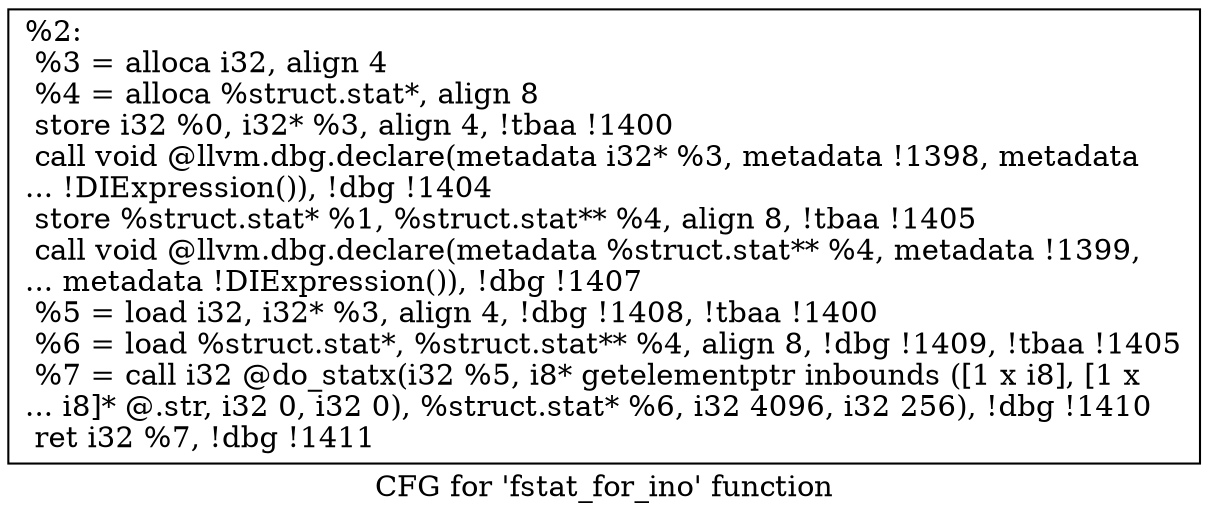 digraph "CFG for 'fstat_for_ino' function" {
	label="CFG for 'fstat_for_ino' function";

	Node0x222d1f0 [shape=record,label="{%2:\l  %3 = alloca i32, align 4\l  %4 = alloca %struct.stat*, align 8\l  store i32 %0, i32* %3, align 4, !tbaa !1400\l  call void @llvm.dbg.declare(metadata i32* %3, metadata !1398, metadata\l... !DIExpression()), !dbg !1404\l  store %struct.stat* %1, %struct.stat** %4, align 8, !tbaa !1405\l  call void @llvm.dbg.declare(metadata %struct.stat** %4, metadata !1399,\l... metadata !DIExpression()), !dbg !1407\l  %5 = load i32, i32* %3, align 4, !dbg !1408, !tbaa !1400\l  %6 = load %struct.stat*, %struct.stat** %4, align 8, !dbg !1409, !tbaa !1405\l  %7 = call i32 @do_statx(i32 %5, i8* getelementptr inbounds ([1 x i8], [1 x\l... i8]* @.str, i32 0, i32 0), %struct.stat* %6, i32 4096, i32 256), !dbg !1410\l  ret i32 %7, !dbg !1411\l}"];
}
